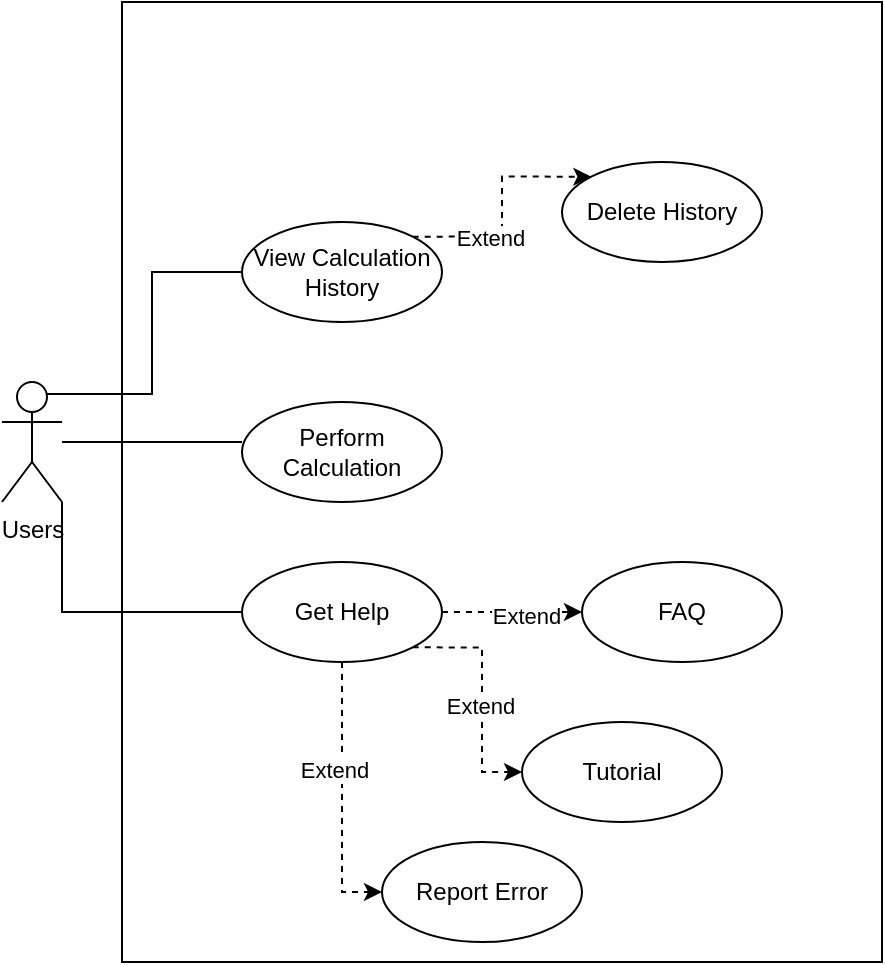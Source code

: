 <mxfile version="24.3.1" type="github">
  <diagram name="Page-1" id="t4HRLm75Le_mxX46TRCD">
    <mxGraphModel dx="1050" dy="569" grid="1" gridSize="10" guides="1" tooltips="1" connect="1" arrows="1" fold="1" page="1" pageScale="1" pageWidth="850" pageHeight="1100" math="0" shadow="0">
      <root>
        <mxCell id="0" />
        <mxCell id="1" parent="0" />
        <mxCell id="yEffb6zgSFN-hBcuX7Nb-24" value="" style="rounded=0;whiteSpace=wrap;html=1;shadow=0;fillColor=none;" vertex="1" parent="1">
          <mxGeometry x="180" y="40" width="380" height="480" as="geometry" />
        </mxCell>
        <mxCell id="yEffb6zgSFN-hBcuX7Nb-13" style="edgeStyle=orthogonalEdgeStyle;rounded=0;orthogonalLoop=1;jettySize=auto;html=1;exitX=0.75;exitY=0.1;exitDx=0;exitDy=0;exitPerimeter=0;entryX=0;entryY=0.5;entryDx=0;entryDy=0;endArrow=none;endFill=0;" edge="1" parent="1" source="yEffb6zgSFN-hBcuX7Nb-1" target="yEffb6zgSFN-hBcuX7Nb-4">
          <mxGeometry relative="1" as="geometry" />
        </mxCell>
        <mxCell id="yEffb6zgSFN-hBcuX7Nb-14" style="edgeStyle=orthogonalEdgeStyle;rounded=0;orthogonalLoop=1;jettySize=auto;html=1;exitX=1;exitY=1;exitDx=0;exitDy=0;exitPerimeter=0;entryX=0;entryY=0.5;entryDx=0;entryDy=0;endArrow=none;endFill=0;" edge="1" parent="1" source="yEffb6zgSFN-hBcuX7Nb-1" target="yEffb6zgSFN-hBcuX7Nb-6">
          <mxGeometry relative="1" as="geometry" />
        </mxCell>
        <mxCell id="yEffb6zgSFN-hBcuX7Nb-1" value="Users" style="shape=umlActor;verticalLabelPosition=bottom;verticalAlign=top;html=1;" vertex="1" parent="1">
          <mxGeometry x="120" y="230" width="30" height="60" as="geometry" />
        </mxCell>
        <mxCell id="yEffb6zgSFN-hBcuX7Nb-3" value="Perform Calculation" style="ellipse;whiteSpace=wrap;html=1;" vertex="1" parent="1">
          <mxGeometry x="240" y="240" width="100" height="50" as="geometry" />
        </mxCell>
        <mxCell id="yEffb6zgSFN-hBcuX7Nb-15" style="edgeStyle=orthogonalEdgeStyle;rounded=0;orthogonalLoop=1;jettySize=auto;html=1;exitX=1;exitY=0;exitDx=0;exitDy=0;entryX=0;entryY=0;entryDx=0;entryDy=0;dashed=1;" edge="1" parent="1" source="yEffb6zgSFN-hBcuX7Nb-4" target="yEffb6zgSFN-hBcuX7Nb-5">
          <mxGeometry relative="1" as="geometry" />
        </mxCell>
        <mxCell id="yEffb6zgSFN-hBcuX7Nb-18" value="Extend" style="edgeLabel;html=1;align=center;verticalAlign=middle;resizable=0;points=[];" vertex="1" connectable="0" parent="yEffb6zgSFN-hBcuX7Nb-15">
          <mxGeometry x="-0.355" relative="1" as="geometry">
            <mxPoint as="offset" />
          </mxGeometry>
        </mxCell>
        <mxCell id="yEffb6zgSFN-hBcuX7Nb-4" value="View Calculation History" style="ellipse;whiteSpace=wrap;html=1;" vertex="1" parent="1">
          <mxGeometry x="240" y="150" width="100" height="50" as="geometry" />
        </mxCell>
        <mxCell id="yEffb6zgSFN-hBcuX7Nb-5" value="Delete History" style="ellipse;whiteSpace=wrap;html=1;" vertex="1" parent="1">
          <mxGeometry x="400" y="120" width="100" height="50" as="geometry" />
        </mxCell>
        <mxCell id="yEffb6zgSFN-hBcuX7Nb-16" style="edgeStyle=orthogonalEdgeStyle;rounded=0;orthogonalLoop=1;jettySize=auto;html=1;exitX=1;exitY=0.5;exitDx=0;exitDy=0;entryX=0;entryY=0.5;entryDx=0;entryDy=0;dashed=1;" edge="1" parent="1" source="yEffb6zgSFN-hBcuX7Nb-6" target="yEffb6zgSFN-hBcuX7Nb-7">
          <mxGeometry relative="1" as="geometry" />
        </mxCell>
        <mxCell id="yEffb6zgSFN-hBcuX7Nb-19" value="Extend" style="edgeLabel;html=1;align=center;verticalAlign=middle;resizable=0;points=[];" vertex="1" connectable="0" parent="yEffb6zgSFN-hBcuX7Nb-16">
          <mxGeometry x="0.193" y="-2" relative="1" as="geometry">
            <mxPoint as="offset" />
          </mxGeometry>
        </mxCell>
        <mxCell id="yEffb6zgSFN-hBcuX7Nb-17" style="edgeStyle=orthogonalEdgeStyle;rounded=0;orthogonalLoop=1;jettySize=auto;html=1;exitX=1;exitY=1;exitDx=0;exitDy=0;entryX=0;entryY=0.5;entryDx=0;entryDy=0;dashed=1;" edge="1" parent="1" source="yEffb6zgSFN-hBcuX7Nb-6" target="yEffb6zgSFN-hBcuX7Nb-8">
          <mxGeometry relative="1" as="geometry" />
        </mxCell>
        <mxCell id="yEffb6zgSFN-hBcuX7Nb-20" value="Extend" style="edgeLabel;html=1;align=center;verticalAlign=middle;resizable=0;points=[];" vertex="1" connectable="0" parent="yEffb6zgSFN-hBcuX7Nb-17">
          <mxGeometry x="0.094" y="-1" relative="1" as="geometry">
            <mxPoint as="offset" />
          </mxGeometry>
        </mxCell>
        <mxCell id="yEffb6zgSFN-hBcuX7Nb-22" style="edgeStyle=orthogonalEdgeStyle;rounded=0;orthogonalLoop=1;jettySize=auto;html=1;exitX=0.5;exitY=1;exitDx=0;exitDy=0;entryX=0;entryY=0.5;entryDx=0;entryDy=0;dashed=1;" edge="1" parent="1" source="yEffb6zgSFN-hBcuX7Nb-6" target="yEffb6zgSFN-hBcuX7Nb-21">
          <mxGeometry relative="1" as="geometry" />
        </mxCell>
        <mxCell id="yEffb6zgSFN-hBcuX7Nb-23" value="Extend" style="edgeLabel;html=1;align=center;verticalAlign=middle;resizable=0;points=[];" vertex="1" connectable="0" parent="yEffb6zgSFN-hBcuX7Nb-22">
          <mxGeometry x="-0.2" y="-4" relative="1" as="geometry">
            <mxPoint as="offset" />
          </mxGeometry>
        </mxCell>
        <mxCell id="yEffb6zgSFN-hBcuX7Nb-6" value="Get Help" style="ellipse;whiteSpace=wrap;html=1;" vertex="1" parent="1">
          <mxGeometry x="240" y="320" width="100" height="50" as="geometry" />
        </mxCell>
        <mxCell id="yEffb6zgSFN-hBcuX7Nb-7" value="FAQ" style="ellipse;whiteSpace=wrap;html=1;" vertex="1" parent="1">
          <mxGeometry x="410" y="320" width="100" height="50" as="geometry" />
        </mxCell>
        <mxCell id="yEffb6zgSFN-hBcuX7Nb-8" value="Tutorial" style="ellipse;whiteSpace=wrap;html=1;" vertex="1" parent="1">
          <mxGeometry x="380" y="400" width="100" height="50" as="geometry" />
        </mxCell>
        <mxCell id="yEffb6zgSFN-hBcuX7Nb-11" style="edgeStyle=orthogonalEdgeStyle;rounded=0;orthogonalLoop=1;jettySize=auto;html=1;endArrow=none;endFill=0;" edge="1" parent="1" source="yEffb6zgSFN-hBcuX7Nb-1">
          <mxGeometry relative="1" as="geometry">
            <mxPoint x="240" y="260" as="targetPoint" />
          </mxGeometry>
        </mxCell>
        <mxCell id="yEffb6zgSFN-hBcuX7Nb-21" value="Report Error" style="ellipse;whiteSpace=wrap;html=1;" vertex="1" parent="1">
          <mxGeometry x="310" y="460" width="100" height="50" as="geometry" />
        </mxCell>
      </root>
    </mxGraphModel>
  </diagram>
</mxfile>
